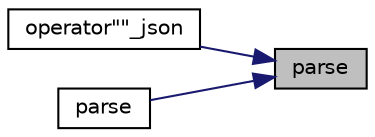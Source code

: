 digraph "parse"
{
 // LATEX_PDF_SIZE
  edge [fontname="Helvetica",fontsize="10",labelfontname="Helvetica",labelfontsize="10"];
  node [fontname="Helvetica",fontsize="10",shape=record];
  rankdir="RL";
  Node1 [label="parse",height=0.2,width=0.4,color="black", fillcolor="grey75", style="filled", fontcolor="black",tooltip="deserialize from an array"];
  Node1 -> Node2 [dir="back",color="midnightblue",fontsize="10",style="solid",fontname="Helvetica"];
  Node2 [label="operator\"\"_json",height=0.2,width=0.4,color="black", fillcolor="white", style="filled",URL="$json_8hpp.html#ae90d59ab420a183cd5fb8588bdc95e06",tooltip="user-defined string literal for JSON values"];
  Node1 -> Node3 [dir="back",color="midnightblue",fontsize="10",style="solid",fontname="Helvetica"];
  Node3 [label="parse",height=0.2,width=0.4,color="black", fillcolor="white", style="filled",URL="$classnlohmann_1_1basic__json.html#afa4d3c57e6fda1fce97025d155f5642f",tooltip="deserialize from string literal"];
}
